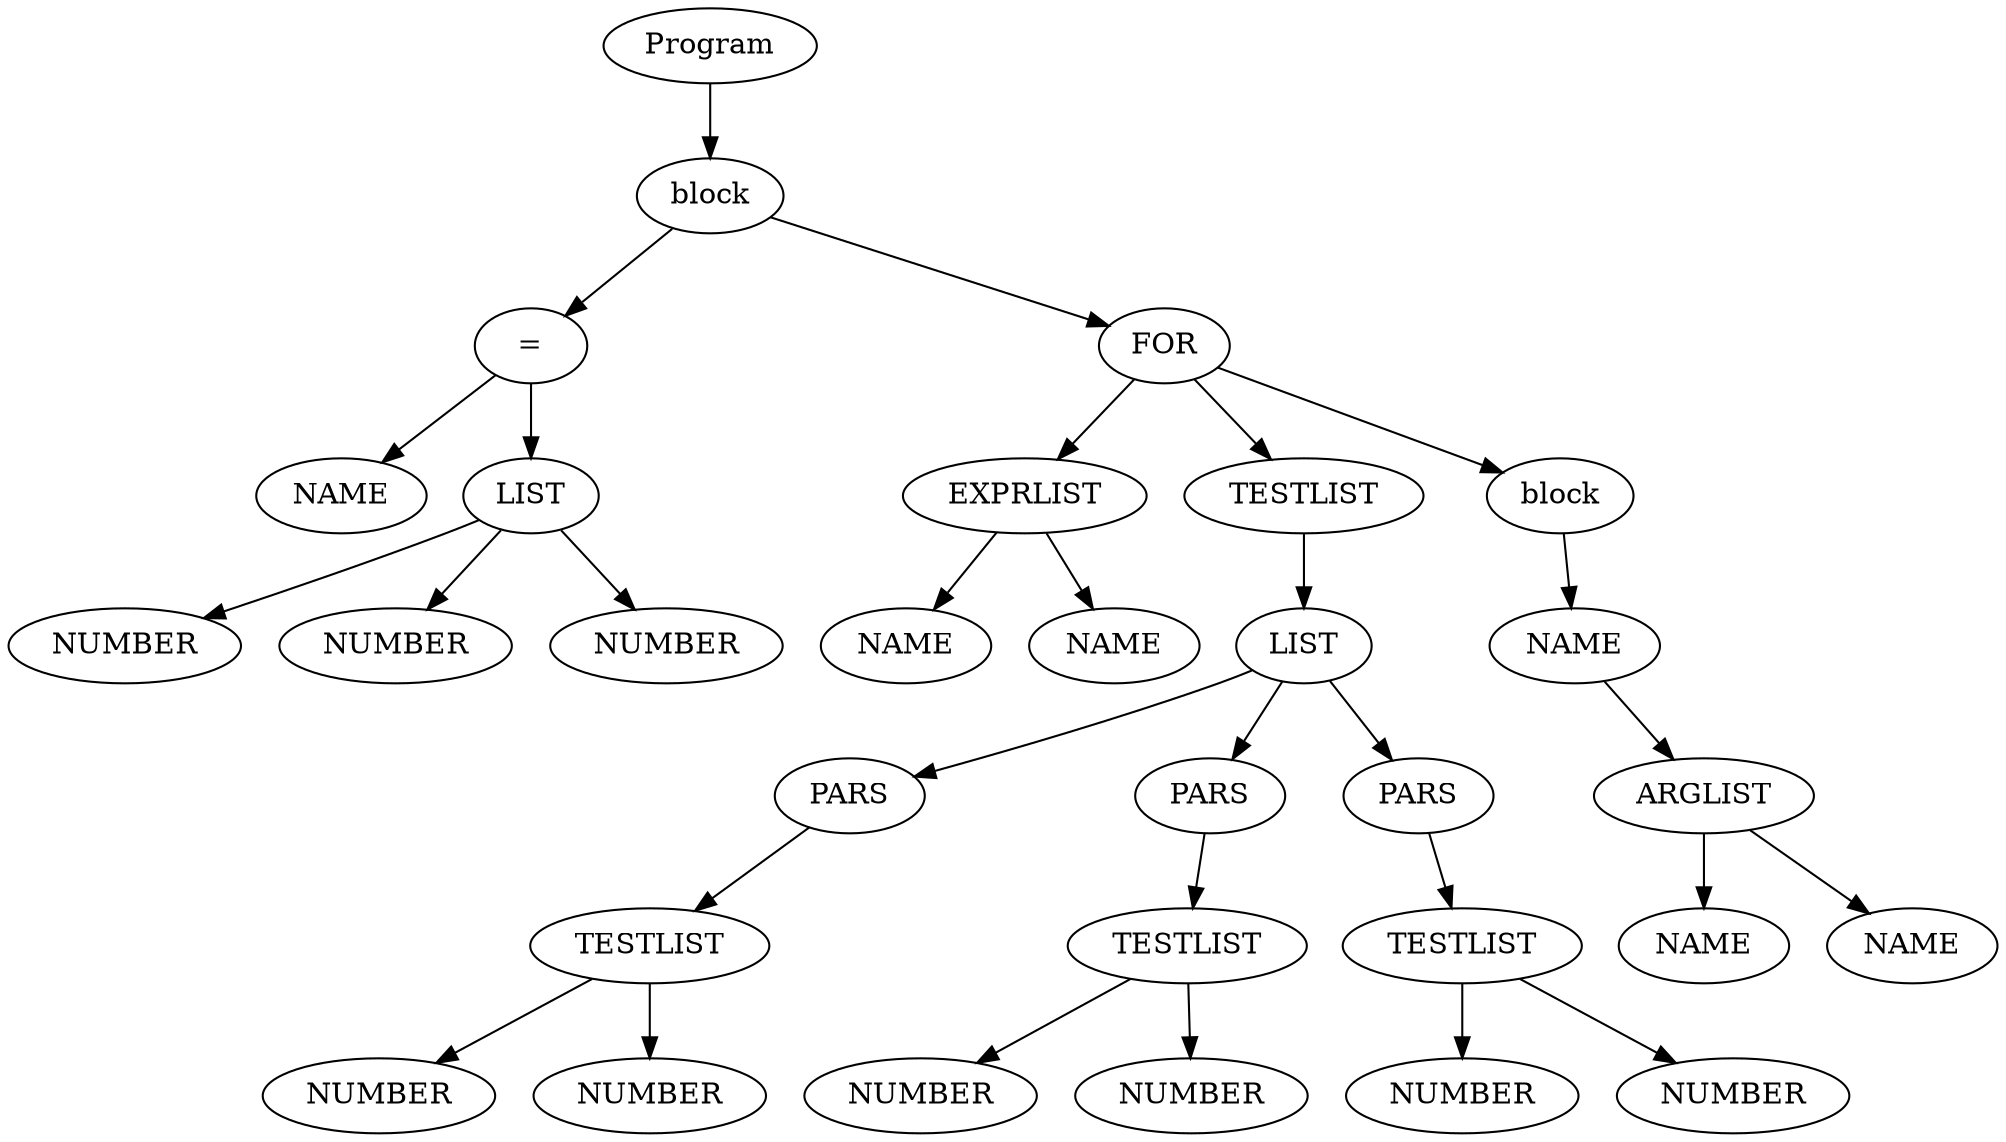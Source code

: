 digraph {
graph [ordering="out"];
node0[label="Program"];
node1[label="block"];
node2[label="="];
node3[label="NAME"];
node2 -> node3;
node4[label="LIST"];
node5[label="NUMBER"];
node4 -> node5;
node6[label="NUMBER"];
node4 -> node6;
node7[label="NUMBER"];
node4 -> node7;
node2 -> node4;
node1 -> node2;
node8[label="FOR"];
node9[label="EXPRLIST"];
node10[label="NAME"];
node9 -> node10;
node11[label="NAME"];
node9 -> node11;
node8 -> node9;
node12[label="TESTLIST"];
node13[label="LIST"];
node14[label="PARS"];
node15[label="TESTLIST"];
node16[label="NUMBER"];
node15 -> node16;
node17[label="NUMBER"];
node15 -> node17;
node14 -> node15;
node13 -> node14;
node18[label="PARS"];
node19[label="TESTLIST"];
node20[label="NUMBER"];
node19 -> node20;
node21[label="NUMBER"];
node19 -> node21;
node18 -> node19;
node13 -> node18;
node22[label="PARS"];
node23[label="TESTLIST"];
node24[label="NUMBER"];
node23 -> node24;
node25[label="NUMBER"];
node23 -> node25;
node22 -> node23;
node13 -> node22;
node12 -> node13;
node8 -> node12;
node26[label="block"];
node27[label="NAME"];
node28[label="ARGLIST"];
node29[label="NAME"];
node28 -> node29;
node30[label="NAME"];
node28 -> node30;
node27 -> node28;
node26 -> node27;
node8 -> node26;
node1 -> node8;
node0 -> node1;
}
